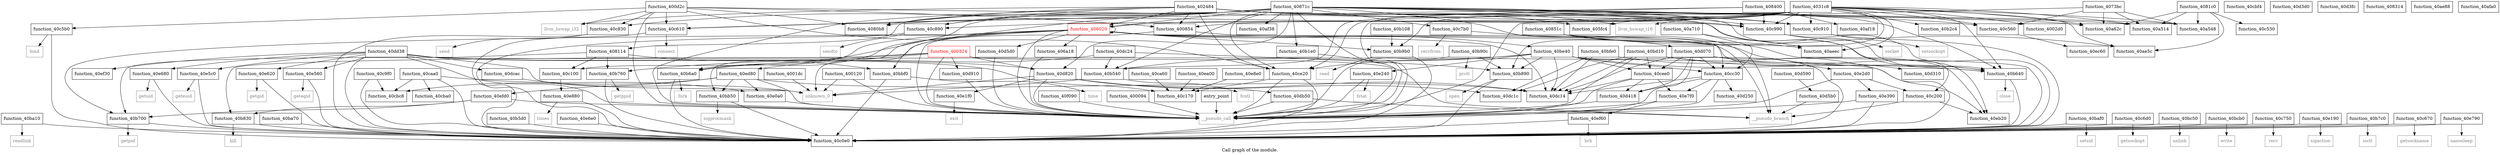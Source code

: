 digraph "Call graph of the module." {
  label="Call graph of the module.";
  node [shape=record];

  Node_function_40ba10 [label="{function_40ba10}"];
  Node_function_40ba70 [label="{function_40ba70}"];
  Node_function_40e240 [label="{function_40e240}"];
  Node_function_40e620 [label="{function_40e620}"];
  Node_function_40e560 [label="{function_40e560}"];
  Node_function_40b1e0 [label="{function_40b1e0}"];
  Node_function_40b2c4 [label="{function_40b2c4}"];
  Node_function_40baf0 [label="{function_40baf0}"];
  Node_function_40cba0 [label="{function_40cba0}"];
  Node_function_40d820 [label="{function_40d820}"];
  Node_function_40c6d0 [label="{function_40c6d0}"];
  Node_function_40bb50 [label="{function_40bb50}"];
  Node_function_40b540 [label="{function_40b540}"];
  Node_function_40cbc8 [label="{function_40cbc8}"];
  Node_function_40bbf0 [label="{function_40bbf0}"];
  Node_function_40bc50 [label="{function_40bc50}"];
  Node_function_40bcb0 [label="{function_40bcb0}"];
  Node_function_40bd10 [label="{function_40bd10}"];
  Node_function_40cbf4 [label="{function_40cbf4}"];
  Node_function_40d910 [label="{function_40d910}"];
  Node_function_40db50 [label="{function_40db50}"];
  Node_function_40c750 [label="{function_40c750}"];
  Node_function_40e2d0 [label="{function_40e2d0}"];
  Node_function_40b5d0 [label="{function_40b5d0}"];
  Node_function_40cc30 [label="{function_40cc30}"];
  Node_function_40be40 [label="{function_40be40}"];
  Node_function_40dc14 [label="{function_40dc14}"];
  Node_function_40ce20 [label="{function_40ce20}"];
  Node_function_40b640 [label="{function_40b640}"];
  Node_function_40cee0 [label="{function_40cee0}"];
  Node_function_40bfe0 [label="{function_40bfe0}"];
  Node_function_40d070 [label="{function_40d070}"];
  Node_function_40b6a0 [label="{function_40b6a0}"];
  Node_function_40c0e0 [label="{function_40c0e0}"];
  Node_function_40b700 [label="{function_40b700}"];
  Node_function_40b760 [label="{function_40b760}"];
  Node_function_40c100 [label="{function_40c100}"];
  Node_function_40d250 [label="{function_40d250}"];
  Node_function_40d310 [label="{function_40d310}"];
  Node_function_40c170 [label="{function_40c170}"];
  Node_function_40d3d0 [label="{function_40d3d0}"];
  Node_function_40c7b0 [label="{function_40c7b0}"];
  Node_function_40dc1c [label="{function_40dc1c}"];
  Node_function_40b108 [label="{function_40b108}"];
  Node_function_40e680 [label="{function_40e680}"];
  Node_function_40c200 [label="{function_40c200}"];
  Node_function_40dc24 [label="{function_40dc24}"];
  Node_function_40c830 [label="{function_40c830}"];
  Node_function_40dcac [label="{function_40dcac}"];
  Node_function_40e6e0 [label="{function_40e6e0}"];
  Node_function_40c890 [label="{function_40c890}"];
  Node_function_40dd38 [label="{function_40dd38}"];
  Node_function_40c910 [label="{function_40c910}"];
  Node_function_40e0a0 [label="{function_40e0a0}"];
  Node_function_40c990 [label="{function_40c990}"];
  Node_function_40e190 [label="{function_40e190}"];
  Node_function_40c9f0 [label="{function_40c9f0}"];
  Node_function_40ca60 [label="{function_40ca60}"];
  Node_function_40e1f0 [label="{function_40e1f0}"];
  Node_function_40d3fc [label="{function_40d3fc}"];
  Node_function_40b7c0 [label="{function_40b7c0}"];
  Node_function_40c530 [label="{function_40c530}"];
  Node_function_40c560 [label="{function_40c560}"];
  Node_function_40b830 [label="{function_40b830}"];
  Node_function_40caa0 [label="{function_40caa0}"];
  Node_function_40e390 [label="{function_40e390}"];
  Node_function_40e5c0 [label="{function_40e5c0}"];
  Node_function_40c5b0 [label="{function_40c5b0}"];
  Node_function_40d418 [label="{function_40d418}"];
  Node_function_40d590 [label="{function_40d590}"];
  Node_function_40c610 [label="{function_40c610}"];
  Node_function_40d5b0 [label="{function_40d5b0}"];
  Node_function_40b890 [label="{function_40b890}"];
  Node_function_40b90c [label="{function_40b90c}"];
  Node_function_40b9b0 [label="{function_40b9b0}"];
  Node_function_40c670 [label="{function_40c670}"];
  Node_function_40ea00 [label="{function_40ea00}"];
  Node_function_40eb20 [label="{function_40eb20}"];
  Node_function_40ec60 [label="{function_40ec60}"];
  Node_function_40ed80 [label="{function_40ed80}"];
  Node_function_40ef30 [label="{function_40ef30}"];
  Node_function_40e7f0 [label="{function_40e7f0}"];
  Node_function_40e880 [label="{function_40e880}"];
  Node_function_40e8e0 [label="{function_40e8e0}"];
  Node_kill [color="gray50", fontcolor="gray50", label="{kill}"];
  Node_function_40e790 [label="{function_40e790}"];
  Node_llvm_bswap_i32 [color="gray50", fontcolor="gray50", label="{llvm_bswap_i32}"];
  Node_llvm_bswap_i16 [color="gray50", fontcolor="gray50", label="{llvm_bswap_i16}"];
  Node_function_40ef60 [label="{function_40ef60}"];
  Node_function_40efd0 [label="{function_40efd0}"];
  Node_function_40f090 [label="{function_40f090}"];
  Node_unknown_0 [color="gray50", fontcolor="gray50", label="{unknown_0}"];
  Node_fcntl [color="gray50", fontcolor="gray50", label="{fcntl}"];
  Node_close [color="gray50", fontcolor="gray50", label="{close}"];
  Node_fork [color="gray50", fontcolor="gray50", label="{fork}"];
  Node_getpid [color="gray50", fontcolor="gray50", label="{getpid}"];
  Node_getppid [color="gray50", fontcolor="gray50", label="{getppid}"];
  Node_ioctl [color="gray50", fontcolor="gray50", label="{ioctl}"];
  Node_open [color="gray50", fontcolor="gray50", label="{open}"];
  Node_prctl [color="gray50", fontcolor="gray50", label="{prctl}"];
  Node_read [color="gray50", fontcolor="gray50", label="{read}"];
  Node_readlink [color="gray50", fontcolor="gray50", label="{readlink}"];
  Node_setsid [color="gray50", fontcolor="gray50", label="{setsid}"];
  Node_sigprocmask [color="gray50", fontcolor="gray50", label="{sigprocmask}"];
  Node_time [color="gray50", fontcolor="gray50", label="{time}"];
  Node_unlink [color="gray50", fontcolor="gray50", label="{unlink}"];
  Node_write [color="gray50", fontcolor="gray50", label="{write}"];
  Node_bind [color="gray50", fontcolor="gray50", label="{bind}"];
  Node_connect [color="gray50", fontcolor="gray50", label="{connect}"];
  Node_getsockname [color="gray50", fontcolor="gray50", label="{getsockname}"];
  Node_getsockopt [color="gray50", fontcolor="gray50", label="{getsockopt}"];
  Node_recv [color="gray50", fontcolor="gray50", label="{recv}"];
  Node_recvfrom [color="gray50", fontcolor="gray50", label="{recvfrom}"];
  Node_send [color="gray50", fontcolor="gray50", label="{send}"];
  Node_sendto [color="gray50", fontcolor="gray50", label="{sendto}"];
  Node_setsockopt [color="gray50", fontcolor="gray50", label="{setsockopt}"];
  Node_socket [color="gray50", fontcolor="gray50", label="{socket}"];
  Node_sigaction [color="gray50", fontcolor="gray50", label="{sigaction}"];
  Node_exit [color="gray50", fontcolor="gray50", label="{exit}"];
  Node_fstat [color="gray50", fontcolor="gray50", label="{fstat}"];
  Node_getegid [color="gray50", fontcolor="gray50", label="{getegid}"];
  Node_geteuid [color="gray50", fontcolor="gray50", label="{geteuid}"];
  Node_getgid [color="gray50", fontcolor="gray50", label="{getgid}"];
  Node_getuid [color="gray50", fontcolor="gray50", label="{getuid}"];
  Node_nanosleep [color="gray50", fontcolor="gray50", label="{nanosleep}"];
  Node_times [color="gray50", fontcolor="gray50", label="{times}"];
  Node_brk [color="gray50", fontcolor="gray50", label="{brk}"];
  Node_function_40d5d0 [label="{function_40d5d0}"];
  Node___pseudo_call [color="gray50", fontcolor="gray50", label="{__pseudo_call}"];
  Node___pseudo_branch [color="gray50", fontcolor="gray50", label="{__pseudo_branch}"];
  Node_function_400094 [label="{function_400094}"];
  Node_function_400120 [label="{function_400120}"];
  Node_function_4001dc [label="{function_4001dc}"];
  Node_entry_point [label="{entry_point}"];
  Node_function_4002d0 [label="{function_4002d0}"];
  Node_function_400324 [color="red", fontcolor="red", label="{function_400324}"];
  Node_function_400854 [label="{function_400854}"];
  Node_function_408114 [label="{function_408114}"];
  Node_function_400d2c [label="{function_400d2c}"];
  Node_function_402484 [label="{function_402484}"];
  Node_function_4031c8 [label="{function_4031c8}"];
  Node_function_405fc4 [label="{function_405fc4}"];
  Node_function_406020 [color="red", fontcolor="red", label="{function_406020}"];
  Node_function_406a18 [label="{function_406a18}"];
  Node_function_4073bc [label="{function_4073bc}"];
  Node_function_4080b8 [label="{function_4080b8}"];
  Node_function_4081c0 [label="{function_4081c0}"];
  Node_function_408314 [label="{function_408314}"];
  Node_function_408400 [label="{function_408400}"];
  Node_function_40851c [label="{function_40851c}"];
  Node_function_40871c [label="{function_40871c}"];
  Node_function_40a514 [label="{function_40a514}"];
  Node_function_40a548 [label="{function_40a548}"];
  Node_function_40a62c [label="{function_40a62c}"];
  Node_function_40a710 [label="{function_40a710}"];
  Node_function_40ae5c [label="{function_40ae5c}"];
  Node_function_40ae88 [label="{function_40ae88}"];
  Node_function_40aeec [label="{function_40aeec}"];
  Node_function_40af18 [label="{function_40af18}"];
  Node_function_40af38 [label="{function_40af38}"];
  Node_function_40afa0 [label="{function_40afa0}"];
  Node_function_40ba10 -> Node_function_40c0e0;
  Node_function_40ba10 -> Node_readlink;
  Node_function_40ba70 -> Node_function_40c0e0;
  Node_function_40e240 -> Node_fstat;
  Node_function_40e240 -> Node___pseudo_call;
  Node_function_40e620 -> Node_function_40c0e0;
  Node_function_40e620 -> Node_getgid;
  Node_function_40e560 -> Node_function_40c0e0;
  Node_function_40e560 -> Node_getegid;
  Node_function_40b1e0 -> Node___pseudo_call;
  Node_function_40baf0 -> Node_function_40c0e0;
  Node_function_40baf0 -> Node_setsid;
  Node_function_40d820 -> Node_function_40db50;
  Node_function_40d820 -> Node_function_40dc14;
  Node_function_40d820 -> Node_function_40dc1c;
  Node_function_40d820 -> Node_function_40e1f0;
  Node_function_40d820 -> Node_unknown_0;
  Node_function_40d820 -> Node___pseudo_call;
  Node_function_40c6d0 -> Node_function_40c0e0;
  Node_function_40c6d0 -> Node_getsockopt;
  Node_function_40bb50 -> Node_function_40c0e0;
  Node_function_40bb50 -> Node_sigprocmask;
  Node_function_40b540 -> Node_unknown_0;
  Node_function_40b540 -> Node_fcntl;
  Node_function_40bbf0 -> Node_function_40c0e0;
  Node_function_40bbf0 -> Node_time;
  Node_function_40bc50 -> Node_function_40c0e0;
  Node_function_40bc50 -> Node_unlink;
  Node_function_40bcb0 -> Node_function_40c0e0;
  Node_function_40bcb0 -> Node_write;
  Node_function_40bd10 -> Node_function_40dc14;
  Node_function_40bd10 -> Node_function_40b640;
  Node_function_40bd10 -> Node_function_40cee0;
  Node_function_40bd10 -> Node_function_40c0e0;
  Node_function_40bd10 -> Node_function_40dc1c;
  Node_function_40bd10 -> Node___pseudo_call;
  Node_function_40d910 -> Node___pseudo_call;
  Node_function_40db50 -> Node___pseudo_call;
  Node_function_40db50 -> Node___pseudo_branch;
  Node_function_40c750 -> Node_function_40c0e0;
  Node_function_40c750 -> Node_recv;
  Node_function_40e2d0 -> Node_function_40c200;
  Node_function_40e2d0 -> Node_function_40e390;
  Node_function_40e2d0 -> Node___pseudo_call;
  Node_function_40b5d0 -> Node_function_40c0e0;
  Node_function_40cc30 -> Node_function_40dc14;
  Node_function_40cc30 -> Node_function_40d250;
  Node_function_40cc30 -> Node_function_40d418;
  Node_function_40cc30 -> Node_function_40e7f0;
  Node_function_40cc30 -> Node___pseudo_call;
  Node_function_40be40 -> Node_function_40e240;
  Node_function_40be40 -> Node_function_40b540;
  Node_function_40be40 -> Node_function_40cc30;
  Node_function_40be40 -> Node_function_40dc14;
  Node_function_40be40 -> Node_function_40ce20;
  Node_function_40be40 -> Node_function_40b640;
  Node_function_40be40 -> Node_function_40cee0;
  Node_function_40be40 -> Node_function_40c0e0;
  Node_function_40be40 -> Node_function_40b890;
  Node_function_40ce20 -> Node_function_40c0e0;
  Node_function_40ce20 -> Node_function_40c170;
  Node_function_40ce20 -> Node___pseudo_call;
  Node_function_40b640 -> Node_function_40c0e0;
  Node_function_40b640 -> Node_close;
  Node_function_40cee0 -> Node_function_40dc14;
  Node_function_40cee0 -> Node_function_40d418;
  Node_function_40cee0 -> Node_function_40e7f0;
  Node_function_40cee0 -> Node___pseudo_call;
  Node_function_40bfe0 -> Node_function_40e2d0;
  Node_function_40bfe0 -> Node_function_40dc14;
  Node_function_40bfe0 -> Node_function_40dc1c;
  Node_function_40d070 -> Node_function_40cc30;
  Node_function_40d070 -> Node_function_40dc14;
  Node_function_40d070 -> Node_function_40cee0;
  Node_function_40d070 -> Node_function_40d310;
  Node_function_40d070 -> Node_function_40d418;
  Node_function_40d070 -> Node_function_40eb20;
  Node_function_40d070 -> Node___pseudo_call;
  Node_function_40b6a0 -> Node_function_40c0e0;
  Node_function_40b6a0 -> Node_fork;
  Node_function_40b700 -> Node_function_40c0e0;
  Node_function_40b700 -> Node_getpid;
  Node_function_40b760 -> Node_function_40c0e0;
  Node_function_40b760 -> Node_getppid;
  Node_function_40c100 -> Node_function_40e880;
  Node_function_40c7b0 -> Node_function_40c0e0;
  Node_function_40c7b0 -> Node_recvfrom;
  Node_function_40b108 -> Node_function_40b9b0;
  Node_function_40e680 -> Node_function_40c0e0;
  Node_function_40e680 -> Node_getuid;
  Node_function_40c200 -> Node_function_40eb20;
  Node_function_40c200 -> Node___pseudo_branch;
  Node_function_40dc24 -> Node_function_40b540;
  Node_function_40dc24 -> Node_function_40b890;
  Node_function_40dc24 -> Node_function_40ed80;
  Node_function_40c830 -> Node_function_40c0e0;
  Node_function_40c830 -> Node_send;
  Node_function_40dcac -> Node_unknown_0;
  Node_function_40e6e0 -> Node_function_40c0e0;
  Node_function_40c890 -> Node_function_40c0e0;
  Node_function_40c890 -> Node_sendto;
  Node_function_40dd38 -> Node_function_40e620;
  Node_function_40dd38 -> Node_function_40e560;
  Node_function_40dd38 -> Node_function_40d820;
  Node_function_40dd38 -> Node_function_40c0e0;
  Node_function_40dd38 -> Node_function_40c170;
  Node_function_40dd38 -> Node_function_40e680;
  Node_function_40dd38 -> Node_function_40dcac;
  Node_function_40dd38 -> Node_function_40e5c0;
  Node_function_40dd38 -> Node_function_40eb20;
  Node_function_40dd38 -> Node_function_40ef30;
  Node_function_40dd38 -> Node_unknown_0;
  Node_function_40dd38 -> Node___pseudo_call;
  Node_function_40c910 -> Node_function_40c0e0;
  Node_function_40c910 -> Node_setsockopt;
  Node_function_40e0a0 -> Node___pseudo_call;
  Node_function_40c990 -> Node_function_40c0e0;
  Node_function_40c990 -> Node_socket;
  Node_function_40e190 -> Node_function_40c0e0;
  Node_function_40e190 -> Node_sigaction;
  Node_function_40c9f0 -> Node_function_40cbc8;
  Node_function_40c9f0 -> Node_function_40c0e0;
  Node_function_40ca60 -> Node_function_40c170;
  Node_function_40e1f0 -> Node_exit;
  Node_function_40b7c0 -> Node_function_40c0e0;
  Node_function_40b7c0 -> Node_ioctl;
  Node_function_40c560 -> Node_function_40ec60;
  Node_function_40b830 -> Node_function_40c0e0;
  Node_function_40b830 -> Node_kill;
  Node_function_40caa0 -> Node_function_40cba0;
  Node_function_40caa0 -> Node_function_40cbc8;
  Node_function_40caa0 -> Node_function_40c0e0;
  Node_function_40caa0 -> Node_function_40e0a0;
  Node_function_40e390 -> Node_function_40c0e0;
  Node_function_40e390 -> Node___pseudo_call;
  Node_function_40e5c0 -> Node_function_40c0e0;
  Node_function_40e5c0 -> Node_geteuid;
  Node_function_40c5b0 -> Node_function_40c0e0;
  Node_function_40c5b0 -> Node_bind;
  Node_function_40d418 -> Node___pseudo_call;
  Node_function_40d590 -> Node_function_40d5b0;
  Node_function_40c610 -> Node_function_40c0e0;
  Node_function_40c610 -> Node_connect;
  Node_function_40d5b0 -> Node___pseudo_branch;
  Node_function_40b890 -> Node_function_40c0e0;
  Node_function_40b890 -> Node_open;
  Node_function_40b90c -> Node_function_40b890;
  Node_function_40b90c -> Node_prctl;
  Node_function_40b90c -> Node___pseudo_call;
  Node_function_40b9b0 -> Node_function_40c0e0;
  Node_function_40b9b0 -> Node_read;
  Node_function_40c670 -> Node_function_40c0e0;
  Node_function_40c670 -> Node_getsockname;
  Node_function_40ea00 -> Node_function_40c170;
  Node_function_40ed80 -> Node_function_40bb50;
  Node_function_40ed80 -> Node_function_40cbc8;
  Node_function_40ed80 -> Node_function_40dc14;
  Node_function_40ed80 -> Node_function_40e0a0;
  Node_function_40ed80 -> Node_function_40efd0;
  Node_function_40ed80 -> Node___pseudo_call;
  Node_function_40e7f0 -> Node_function_40ef60;
  Node_function_40e7f0 -> Node___pseudo_call;
  Node_function_40e880 -> Node_function_40c0e0;
  Node_function_40e880 -> Node_times;
  Node_function_40e8e0 -> Node_function_40c170;
  Node_function_40e790 -> Node_function_40c0e0;
  Node_function_40e790 -> Node_nanosleep;
  Node_function_40ef60 -> Node_function_40c0e0;
  Node_function_40ef60 -> Node_brk;
  Node_function_40efd0 -> Node_function_40b700;
  Node_function_40efd0 -> Node_function_40b830;
  Node_function_40efd0 -> Node___pseudo_call;
  Node_function_40f090 -> Node___pseudo_call;
  Node_function_40d5d0 -> Node___pseudo_call;
  Node_function_400094 -> Node___pseudo_call;
  Node_function_400120 -> Node_unknown_0;
  Node_function_400120 -> Node___pseudo_call;
  Node_function_4001dc -> Node_unknown_0;
  Node_entry_point -> Node___pseudo_call;
  Node_function_400324 -> Node_function_40d820;
  Node_function_400324 -> Node_function_40d910;
  Node_function_400324 -> Node_function_40b6a0;
  Node_function_400324 -> Node_function_40b760;
  Node_function_400324 -> Node_function_40b830;
  Node_function_400324 -> Node___pseudo_call;
  Node_function_400324 -> Node___pseudo_branch;
  Node_function_400854 -> Node___pseudo_call;
  Node_function_400854 -> Node___pseudo_branch;
  Node_function_408114 -> Node_function_40bbf0;
  Node_function_408114 -> Node_function_40b700;
  Node_function_408114 -> Node_function_40b760;
  Node_function_408114 -> Node_function_40c100;
  Node_function_400d2c -> Node_function_40ce20;
  Node_function_400d2c -> Node_function_40c830;
  Node_function_400d2c -> Node_function_40c990;
  Node_function_400d2c -> Node_function_40c5b0;
  Node_function_400d2c -> Node_function_40c610;
  Node_function_400d2c -> Node_llvm_bswap_i32;
  Node_function_400d2c -> Node___pseudo_call;
  Node_function_400d2c -> Node_function_400854;
  Node_function_400d2c -> Node_function_4080b8;
  Node_function_402484 -> Node_function_40ce20;
  Node_function_402484 -> Node_function_40b640;
  Node_function_402484 -> Node_function_40c890;
  Node_function_402484 -> Node_function_40c910;
  Node_function_402484 -> Node_function_40c990;
  Node_function_402484 -> Node_llvm_bswap_i32;
  Node_function_402484 -> Node_llvm_bswap_i16;
  Node_function_402484 -> Node___pseudo_call;
  Node_function_402484 -> Node_function_400854;
  Node_function_402484 -> Node_function_405fc4;
  Node_function_402484 -> Node_function_406020;
  Node_function_402484 -> Node_function_4080b8;
  Node_function_4031c8 -> Node_function_40b2c4;
  Node_function_4031c8 -> Node_function_40ce20;
  Node_function_4031c8 -> Node_function_40b640;
  Node_function_4031c8 -> Node_function_40c890;
  Node_function_4031c8 -> Node_function_40c910;
  Node_function_4031c8 -> Node_function_40c990;
  Node_function_4031c8 -> Node_function_40c560;
  Node_function_4031c8 -> Node_function_40b890;
  Node_function_4031c8 -> Node_function_40b9b0;
  Node_function_4031c8 -> Node_llvm_bswap_i16;
  Node_function_4031c8 -> Node___pseudo_call;
  Node_function_4031c8 -> Node_function_4002d0;
  Node_function_4031c8 -> Node_function_400854;
  Node_function_4031c8 -> Node_function_405fc4;
  Node_function_4031c8 -> Node_function_406020;
  Node_function_4031c8 -> Node_function_4080b8;
  Node_function_4031c8 -> Node_function_40a514;
  Node_function_4031c8 -> Node_function_40a548;
  Node_function_4031c8 -> Node_function_40a62c;
  Node_function_4031c8 -> Node_function_40ae5c;
  Node_function_4031c8 -> Node_function_40aeec;
  Node_function_406020 -> Node_function_40bb50;
  Node_function_406020 -> Node_function_40be40;
  Node_function_406020 -> Node_function_40dc14;
  Node_function_406020 -> Node_function_40b640;
  Node_function_406020 -> Node_function_40b6a0;
  Node_function_406020 -> Node_function_40b700;
  Node_function_406020 -> Node_function_40c100;
  Node_function_406020 -> Node_function_40b9b0;
  Node_function_406020 -> Node_function_40eb20;
  Node_function_406020 -> Node_unknown_0;
  Node_function_406020 -> Node_function_40d5d0;
  Node_function_406020 -> Node___pseudo_call;
  Node_function_406020 -> Node_function_406020;
  Node_function_406020 -> Node_function_406a18;
  Node_function_406a18 -> Node___pseudo_call;
  Node_function_4073bc -> Node_function_40c560;
  Node_function_4073bc -> Node___pseudo_call;
  Node_function_4073bc -> Node_function_40a514;
  Node_function_4073bc -> Node_function_40a548;
  Node_function_4073bc -> Node_function_40a62c;
  Node_function_4081c0 -> Node_function_40c530;
  Node_function_4081c0 -> Node_function_40a514;
  Node_function_4081c0 -> Node_function_40a548;
  Node_function_4081c0 -> Node_function_40a62c;
  Node_function_4081c0 -> Node_function_40ae5c;
  Node_function_408400 -> Node_function_40b540;
  Node_function_408400 -> Node_function_40b640;
  Node_function_408400 -> Node_function_40c990;
  Node_function_408400 -> Node_function_40c610;
  Node_function_408400 -> Node_function_40af18;
  Node_function_40851c -> Node_function_40cc30;
  Node_function_40851c -> Node_function_40d070;
  Node_function_40851c -> Node_function_40ae5c;
  Node_function_40851c -> Node_function_40aeec;
  Node_function_40871c -> Node_function_40b1e0;
  Node_function_40871c -> Node_function_40d820;
  Node_function_40871c -> Node_function_40b540;
  Node_function_40871c -> Node_function_40bbf0;
  Node_function_40871c -> Node_function_40ce20;
  Node_function_40871c -> Node_function_40b640;
  Node_function_40871c -> Node_function_40b6a0;
  Node_function_40871c -> Node_function_40c7b0;
  Node_function_40871c -> Node_function_40c200;
  Node_function_40871c -> Node_function_40c830;
  Node_function_40871c -> Node_function_40c890;
  Node_function_40871c -> Node_function_40c910;
  Node_function_40871c -> Node_function_40c990;
  Node_function_40871c -> Node_function_40c560;
  Node_function_40871c -> Node_function_40c610;
  Node_function_40871c -> Node___pseudo_call;
  Node_function_40871c -> Node___pseudo_branch;
  Node_function_40871c -> Node_function_408114;
  Node_function_40871c -> Node_function_406020;
  Node_function_40871c -> Node_function_4080b8;
  Node_function_40871c -> Node_function_40a514;
  Node_function_40871c -> Node_function_40a548;
  Node_function_40871c -> Node_function_40a62c;
  Node_function_40871c -> Node_function_40af38;
  Node_function_40a710 -> Node_function_40cc30;
  Node_function_40a710 -> Node_function_40aeec;
}
